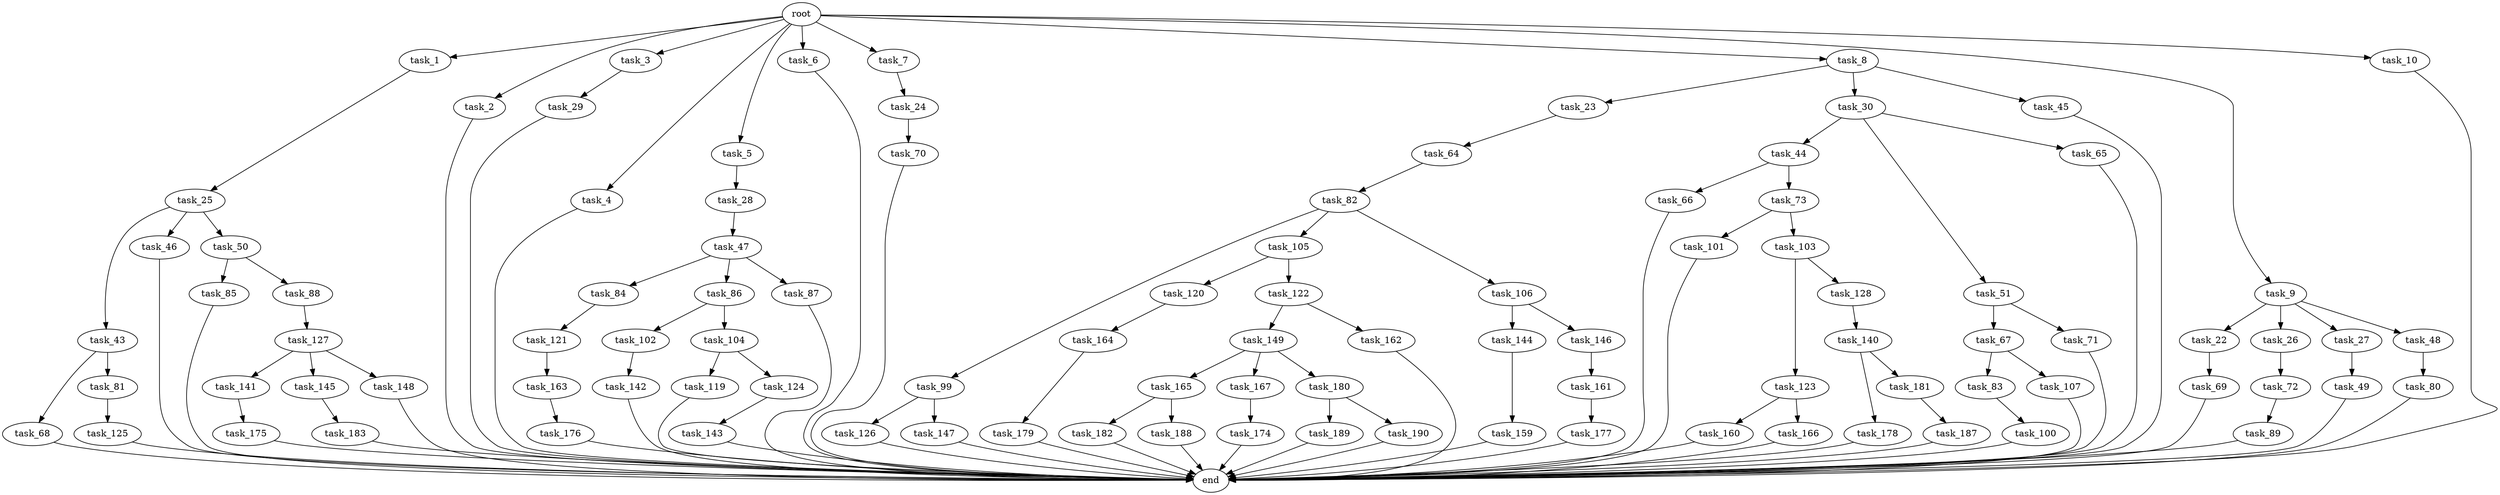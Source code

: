 digraph G {
  root [size="0.000000"];
  task_1 [size="10.240000"];
  task_2 [size="10.240000"];
  task_3 [size="10.240000"];
  task_4 [size="10.240000"];
  task_5 [size="10.240000"];
  task_6 [size="10.240000"];
  task_7 [size="10.240000"];
  task_8 [size="10.240000"];
  task_9 [size="10.240000"];
  task_10 [size="10.240000"];
  task_22 [size="1374389534.720000"];
  task_23 [size="8589934592.000000"];
  task_24 [size="4209067950.080000"];
  task_25 [size="6957847019.520000"];
  task_26 [size="1374389534.720000"];
  task_27 [size="1374389534.720000"];
  task_28 [size="8589934592.000000"];
  task_29 [size="343597383.680000"];
  task_30 [size="8589934592.000000"];
  task_43 [size="8589934592.000000"];
  task_44 [size="4209067950.080000"];
  task_45 [size="8589934592.000000"];
  task_46 [size="8589934592.000000"];
  task_47 [size="3092376453.120000"];
  task_48 [size="1374389534.720000"];
  task_49 [size="6957847019.520000"];
  task_50 [size="8589934592.000000"];
  task_51 [size="4209067950.080000"];
  task_64 [size="4209067950.080000"];
  task_65 [size="4209067950.080000"];
  task_66 [size="1374389534.720000"];
  task_67 [size="343597383.680000"];
  task_68 [size="773094113.280000"];
  task_69 [size="6957847019.520000"];
  task_70 [size="3092376453.120000"];
  task_71 [size="343597383.680000"];
  task_72 [size="3092376453.120000"];
  task_73 [size="1374389534.720000"];
  task_80 [size="2147483648.000000"];
  task_81 [size="773094113.280000"];
  task_82 [size="4209067950.080000"];
  task_83 [size="773094113.280000"];
  task_84 [size="5497558138.880000"];
  task_85 [size="343597383.680000"];
  task_86 [size="5497558138.880000"];
  task_87 [size="5497558138.880000"];
  task_88 [size="343597383.680000"];
  task_89 [size="6957847019.520000"];
  task_99 [size="343597383.680000"];
  task_100 [size="773094113.280000"];
  task_101 [size="4209067950.080000"];
  task_102 [size="343597383.680000"];
  task_103 [size="4209067950.080000"];
  task_104 [size="343597383.680000"];
  task_105 [size="343597383.680000"];
  task_106 [size="343597383.680000"];
  task_107 [size="773094113.280000"];
  task_119 [size="1374389534.720000"];
  task_120 [size="6957847019.520000"];
  task_121 [size="2147483648.000000"];
  task_122 [size="6957847019.520000"];
  task_123 [size="6957847019.520000"];
  task_124 [size="1374389534.720000"];
  task_125 [size="5497558138.880000"];
  task_126 [size="1374389534.720000"];
  task_127 [size="5497558138.880000"];
  task_128 [size="6957847019.520000"];
  task_140 [size="8589934592.000000"];
  task_141 [size="773094113.280000"];
  task_142 [size="773094113.280000"];
  task_143 [size="5497558138.880000"];
  task_144 [size="5497558138.880000"];
  task_145 [size="773094113.280000"];
  task_146 [size="5497558138.880000"];
  task_147 [size="1374389534.720000"];
  task_148 [size="773094113.280000"];
  task_149 [size="2147483648.000000"];
  task_159 [size="4209067950.080000"];
  task_160 [size="773094113.280000"];
  task_161 [size="3092376453.120000"];
  task_162 [size="2147483648.000000"];
  task_163 [size="1374389534.720000"];
  task_164 [size="8589934592.000000"];
  task_165 [size="6957847019.520000"];
  task_166 [size="773094113.280000"];
  task_167 [size="6957847019.520000"];
  task_174 [size="3092376453.120000"];
  task_175 [size="773094113.280000"];
  task_176 [size="2147483648.000000"];
  task_177 [size="1374389534.720000"];
  task_178 [size="6957847019.520000"];
  task_179 [size="8589934592.000000"];
  task_180 [size="6957847019.520000"];
  task_181 [size="6957847019.520000"];
  task_182 [size="6957847019.520000"];
  task_183 [size="3092376453.120000"];
  task_187 [size="343597383.680000"];
  task_188 [size="6957847019.520000"];
  task_189 [size="1374389534.720000"];
  task_190 [size="1374389534.720000"];
  end [size="0.000000"];

  root -> task_1 [size="1.000000"];
  root -> task_2 [size="1.000000"];
  root -> task_3 [size="1.000000"];
  root -> task_4 [size="1.000000"];
  root -> task_5 [size="1.000000"];
  root -> task_6 [size="1.000000"];
  root -> task_7 [size="1.000000"];
  root -> task_8 [size="1.000000"];
  root -> task_9 [size="1.000000"];
  root -> task_10 [size="1.000000"];
  task_1 -> task_25 [size="679477248.000000"];
  task_2 -> end [size="1.000000"];
  task_3 -> task_29 [size="33554432.000000"];
  task_4 -> end [size="1.000000"];
  task_5 -> task_28 [size="838860800.000000"];
  task_6 -> end [size="1.000000"];
  task_7 -> task_24 [size="411041792.000000"];
  task_8 -> task_23 [size="838860800.000000"];
  task_8 -> task_30 [size="838860800.000000"];
  task_8 -> task_45 [size="838860800.000000"];
  task_9 -> task_22 [size="134217728.000000"];
  task_9 -> task_26 [size="134217728.000000"];
  task_9 -> task_27 [size="134217728.000000"];
  task_9 -> task_48 [size="134217728.000000"];
  task_10 -> end [size="1.000000"];
  task_22 -> task_69 [size="679477248.000000"];
  task_23 -> task_64 [size="411041792.000000"];
  task_24 -> task_70 [size="301989888.000000"];
  task_25 -> task_43 [size="838860800.000000"];
  task_25 -> task_46 [size="838860800.000000"];
  task_25 -> task_50 [size="838860800.000000"];
  task_26 -> task_72 [size="301989888.000000"];
  task_27 -> task_49 [size="679477248.000000"];
  task_28 -> task_47 [size="301989888.000000"];
  task_29 -> end [size="1.000000"];
  task_30 -> task_44 [size="411041792.000000"];
  task_30 -> task_51 [size="411041792.000000"];
  task_30 -> task_65 [size="411041792.000000"];
  task_43 -> task_68 [size="75497472.000000"];
  task_43 -> task_81 [size="75497472.000000"];
  task_44 -> task_66 [size="134217728.000000"];
  task_44 -> task_73 [size="134217728.000000"];
  task_45 -> end [size="1.000000"];
  task_46 -> end [size="1.000000"];
  task_47 -> task_84 [size="536870912.000000"];
  task_47 -> task_86 [size="536870912.000000"];
  task_47 -> task_87 [size="536870912.000000"];
  task_48 -> task_80 [size="209715200.000000"];
  task_49 -> end [size="1.000000"];
  task_50 -> task_85 [size="33554432.000000"];
  task_50 -> task_88 [size="33554432.000000"];
  task_51 -> task_67 [size="33554432.000000"];
  task_51 -> task_71 [size="33554432.000000"];
  task_64 -> task_82 [size="411041792.000000"];
  task_65 -> end [size="1.000000"];
  task_66 -> end [size="1.000000"];
  task_67 -> task_83 [size="75497472.000000"];
  task_67 -> task_107 [size="75497472.000000"];
  task_68 -> end [size="1.000000"];
  task_69 -> end [size="1.000000"];
  task_70 -> end [size="1.000000"];
  task_71 -> end [size="1.000000"];
  task_72 -> task_89 [size="679477248.000000"];
  task_73 -> task_101 [size="411041792.000000"];
  task_73 -> task_103 [size="411041792.000000"];
  task_80 -> end [size="1.000000"];
  task_81 -> task_125 [size="536870912.000000"];
  task_82 -> task_99 [size="33554432.000000"];
  task_82 -> task_105 [size="33554432.000000"];
  task_82 -> task_106 [size="33554432.000000"];
  task_83 -> task_100 [size="75497472.000000"];
  task_84 -> task_121 [size="209715200.000000"];
  task_85 -> end [size="1.000000"];
  task_86 -> task_102 [size="33554432.000000"];
  task_86 -> task_104 [size="33554432.000000"];
  task_87 -> end [size="1.000000"];
  task_88 -> task_127 [size="536870912.000000"];
  task_89 -> end [size="1.000000"];
  task_99 -> task_126 [size="134217728.000000"];
  task_99 -> task_147 [size="134217728.000000"];
  task_100 -> end [size="1.000000"];
  task_101 -> end [size="1.000000"];
  task_102 -> task_142 [size="75497472.000000"];
  task_103 -> task_123 [size="679477248.000000"];
  task_103 -> task_128 [size="679477248.000000"];
  task_104 -> task_119 [size="134217728.000000"];
  task_104 -> task_124 [size="134217728.000000"];
  task_105 -> task_120 [size="679477248.000000"];
  task_105 -> task_122 [size="679477248.000000"];
  task_106 -> task_144 [size="536870912.000000"];
  task_106 -> task_146 [size="536870912.000000"];
  task_107 -> end [size="1.000000"];
  task_119 -> end [size="1.000000"];
  task_120 -> task_164 [size="838860800.000000"];
  task_121 -> task_163 [size="134217728.000000"];
  task_122 -> task_149 [size="209715200.000000"];
  task_122 -> task_162 [size="209715200.000000"];
  task_123 -> task_160 [size="75497472.000000"];
  task_123 -> task_166 [size="75497472.000000"];
  task_124 -> task_143 [size="536870912.000000"];
  task_125 -> end [size="1.000000"];
  task_126 -> end [size="1.000000"];
  task_127 -> task_141 [size="75497472.000000"];
  task_127 -> task_145 [size="75497472.000000"];
  task_127 -> task_148 [size="75497472.000000"];
  task_128 -> task_140 [size="838860800.000000"];
  task_140 -> task_178 [size="679477248.000000"];
  task_140 -> task_181 [size="679477248.000000"];
  task_141 -> task_175 [size="75497472.000000"];
  task_142 -> end [size="1.000000"];
  task_143 -> end [size="1.000000"];
  task_144 -> task_159 [size="411041792.000000"];
  task_145 -> task_183 [size="301989888.000000"];
  task_146 -> task_161 [size="301989888.000000"];
  task_147 -> end [size="1.000000"];
  task_148 -> end [size="1.000000"];
  task_149 -> task_165 [size="679477248.000000"];
  task_149 -> task_167 [size="679477248.000000"];
  task_149 -> task_180 [size="679477248.000000"];
  task_159 -> end [size="1.000000"];
  task_160 -> end [size="1.000000"];
  task_161 -> task_177 [size="134217728.000000"];
  task_162 -> end [size="1.000000"];
  task_163 -> task_176 [size="209715200.000000"];
  task_164 -> task_179 [size="838860800.000000"];
  task_165 -> task_182 [size="679477248.000000"];
  task_165 -> task_188 [size="679477248.000000"];
  task_166 -> end [size="1.000000"];
  task_167 -> task_174 [size="301989888.000000"];
  task_174 -> end [size="1.000000"];
  task_175 -> end [size="1.000000"];
  task_176 -> end [size="1.000000"];
  task_177 -> end [size="1.000000"];
  task_178 -> end [size="1.000000"];
  task_179 -> end [size="1.000000"];
  task_180 -> task_189 [size="134217728.000000"];
  task_180 -> task_190 [size="134217728.000000"];
  task_181 -> task_187 [size="33554432.000000"];
  task_182 -> end [size="1.000000"];
  task_183 -> end [size="1.000000"];
  task_187 -> end [size="1.000000"];
  task_188 -> end [size="1.000000"];
  task_189 -> end [size="1.000000"];
  task_190 -> end [size="1.000000"];
}
